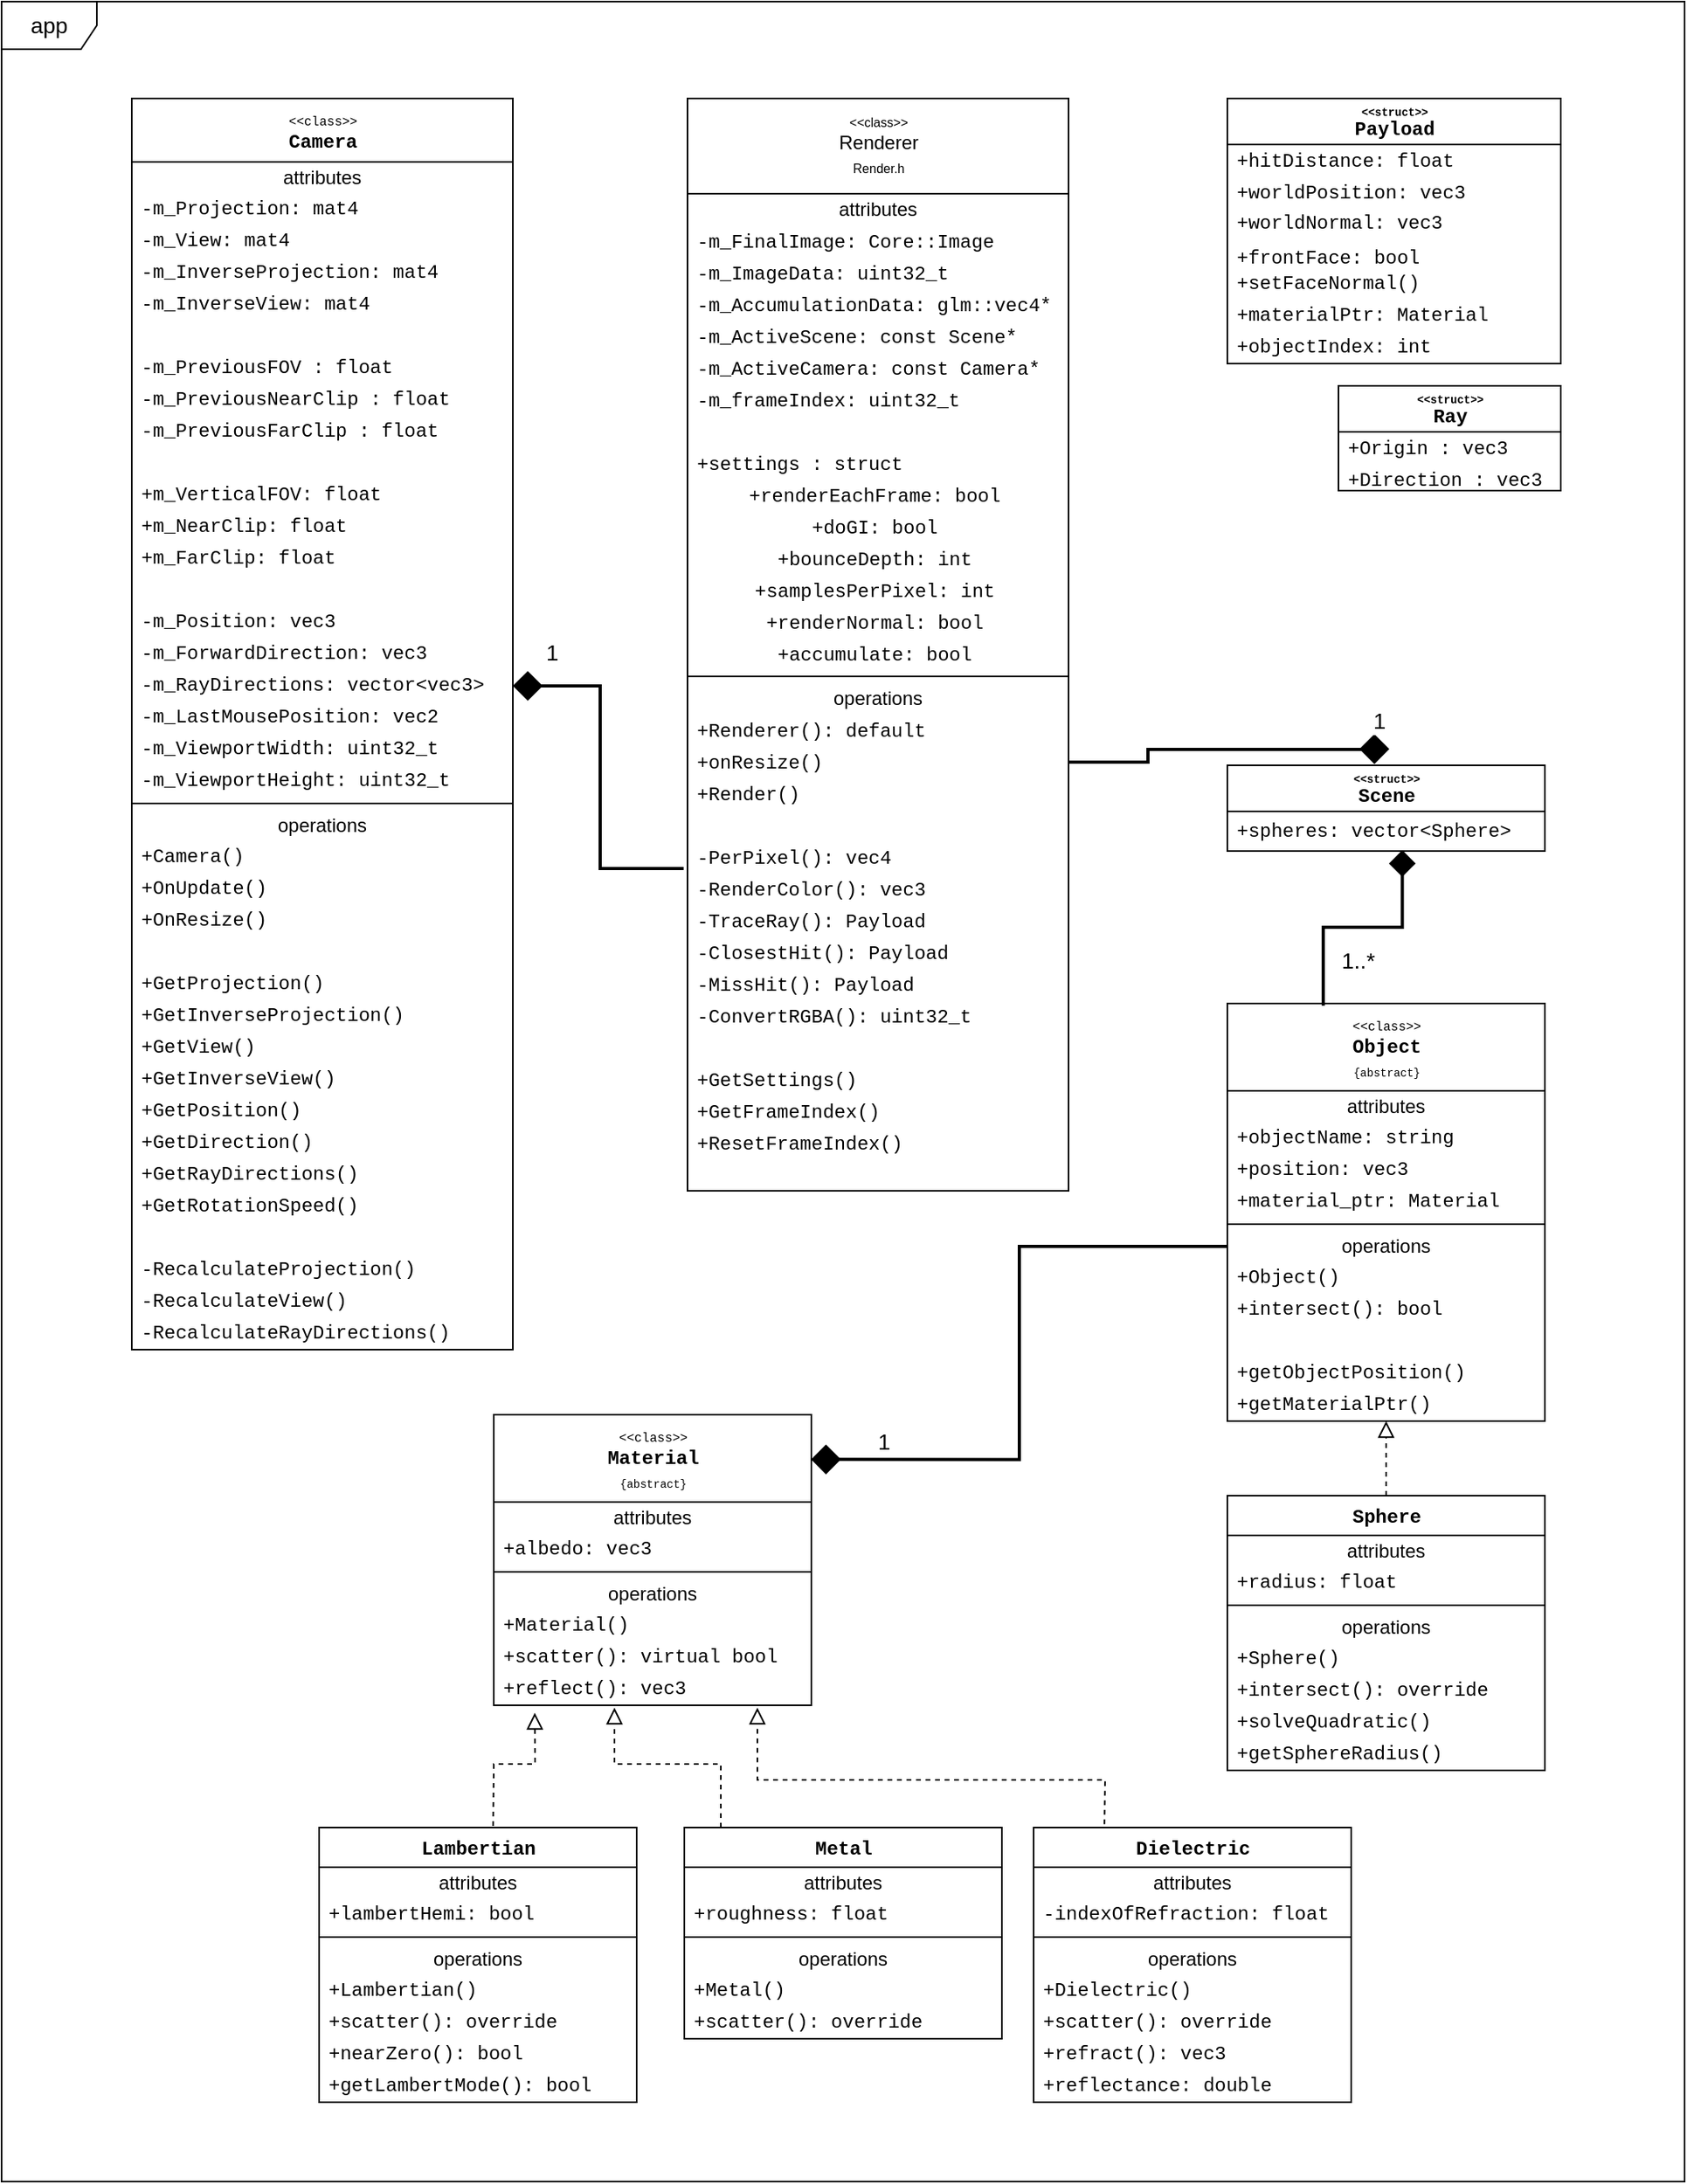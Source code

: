 <mxfile>
    <diagram id="G0eQ4EF3fdRvb--tPTVb" name="Page-1">
        <mxGraphModel dx="1370" dy="1048" grid="0" gridSize="10" guides="1" tooltips="1" connect="1" arrows="1" fold="1" page="0" pageScale="1" pageWidth="827" pageHeight="1169" background="none" math="0" shadow="0">
            <root>
                <mxCell id="0"/>
                <mxCell id="1" parent="0"/>
                <mxCell id="200" value="app" style="shape=umlFrame;whiteSpace=wrap;html=1;fontFamily=Helvetica;fontSize=14;rounded=0;fillColor=none;" parent="1" vertex="1">
                    <mxGeometry x="-392" y="-21" width="1060" height="1373" as="geometry"/>
                </mxCell>
                <mxCell id="2" value="&lt;font style=&quot;font-size: 8px ; line-height: 0.8&quot;&gt;&amp;lt;&amp;lt;class&amp;gt;&amp;gt;&lt;/font&gt;&lt;br style=&quot;font-size: 11px&quot;&gt;Renderer&lt;br style=&quot;font-size: 11px&quot;&gt;&lt;font style=&quot;font-size: 8px&quot;&gt;Render.h&lt;/font&gt;" style="swimlane;fontStyle=0;align=center;verticalAlign=top;childLayout=stackLayout;horizontal=1;startSize=60;horizontalStack=0;resizeParent=1;resizeParentMax=0;resizeLast=0;collapsible=0;marginBottom=0;html=1;rounded=0;" parent="1" vertex="1">
                    <mxGeometry x="40" y="40" width="240" height="688" as="geometry"/>
                </mxCell>
                <mxCell id="3" value="attributes" style="text;html=1;strokeColor=none;fillColor=none;align=center;verticalAlign=middle;spacingLeft=4;spacingRight=4;overflow=hidden;rotatable=0;points=[[0,0.5],[1,0.5]];portConstraint=eastwest;rounded=0;" parent="2" vertex="1">
                    <mxGeometry y="60" width="240" height="20" as="geometry"/>
                </mxCell>
                <mxCell id="4" value="&lt;font face=&quot;Courier New&quot;&gt;-m_FinalImage: Core::Image&lt;/font&gt;" style="text;html=1;strokeColor=none;fillColor=none;align=left;verticalAlign=middle;spacingLeft=4;spacingRight=4;overflow=hidden;rotatable=0;points=[[0,0.5],[1,0.5]];portConstraint=eastwest;rounded=0;" parent="2" vertex="1">
                    <mxGeometry y="80" width="240" height="20" as="geometry"/>
                </mxCell>
                <mxCell id="10" value="&lt;font face=&quot;Courier New&quot;&gt;-m_ImageData: uint32_t&lt;br&gt;&lt;/font&gt;" style="text;html=1;strokeColor=none;fillColor=none;align=left;verticalAlign=middle;spacingLeft=4;spacingRight=4;overflow=hidden;rotatable=0;points=[[0,0.5],[1,0.5]];portConstraint=eastwest;rounded=0;" parent="2" vertex="1">
                    <mxGeometry y="100" width="240" height="20" as="geometry"/>
                </mxCell>
                <mxCell id="210" value="&lt;font face=&quot;Courier New&quot;&gt;-m_AccumulationData: glm::vec4*&lt;br&gt;&lt;/font&gt;" style="text;html=1;strokeColor=none;fillColor=none;align=left;verticalAlign=middle;spacingLeft=4;spacingRight=4;overflow=hidden;rotatable=0;points=[[0,0.5],[1,0.5]];portConstraint=eastwest;rounded=0;" vertex="1" parent="2">
                    <mxGeometry y="120" width="240" height="20" as="geometry"/>
                </mxCell>
                <mxCell id="12" value="&lt;font face=&quot;Courier New&quot;&gt;-m_ActiveScene: const Scene*&lt;br&gt;&lt;/font&gt;" style="text;html=1;strokeColor=none;fillColor=none;align=left;verticalAlign=middle;spacingLeft=4;spacingRight=4;overflow=hidden;rotatable=0;points=[[0,0.5],[1,0.5]];portConstraint=eastwest;rounded=0;" parent="2" vertex="1">
                    <mxGeometry y="140" width="240" height="20" as="geometry"/>
                </mxCell>
                <mxCell id="13" value="&lt;font face=&quot;Courier New&quot;&gt;-m_ActiveCamera: const Camera*&lt;br&gt;&lt;/font&gt;" style="text;html=1;strokeColor=none;fillColor=none;align=left;verticalAlign=middle;spacingLeft=4;spacingRight=4;overflow=hidden;rotatable=0;points=[[0,0.5],[1,0.5]];portConstraint=eastwest;rounded=0;" parent="2" vertex="1">
                    <mxGeometry y="160" width="240" height="20" as="geometry"/>
                </mxCell>
                <mxCell id="209" value="&lt;font face=&quot;Courier New&quot;&gt;-m_frameIndex: uint32_t&lt;br&gt;&lt;/font&gt;" style="text;html=1;strokeColor=none;fillColor=none;align=left;verticalAlign=middle;spacingLeft=4;spacingRight=4;overflow=hidden;rotatable=0;points=[[0,0.5],[1,0.5]];portConstraint=eastwest;rounded=0;" vertex="1" parent="2">
                    <mxGeometry y="180" width="240" height="20" as="geometry"/>
                </mxCell>
                <mxCell id="206" value="&lt;font face=&quot;Courier New&quot;&gt;&lt;br&gt;&lt;br&gt;&lt;/font&gt;" style="text;html=1;strokeColor=none;fillColor=none;align=left;verticalAlign=middle;spacingLeft=4;spacingRight=4;overflow=hidden;rotatable=0;points=[[0,0.5],[1,0.5]];portConstraint=eastwest;rounded=0;" vertex="1" parent="2">
                    <mxGeometry y="200" width="240" height="20" as="geometry"/>
                </mxCell>
                <mxCell id="207" value="&lt;font face=&quot;Courier New&quot;&gt;+settings : struct&lt;br&gt;&lt;/font&gt;" style="text;html=1;strokeColor=none;fillColor=none;align=left;verticalAlign=middle;spacingLeft=4;spacingRight=4;overflow=hidden;rotatable=0;points=[[0,0.5],[1,0.5]];portConstraint=eastwest;rounded=0;" vertex="1" parent="2">
                    <mxGeometry y="220" width="240" height="20" as="geometry"/>
                </mxCell>
                <mxCell id="19" value="&lt;font face=&quot;Courier New&quot;&gt;+renderEachFrame: bool&lt;br&gt;&lt;/font&gt;" style="text;html=1;strokeColor=none;fillColor=none;align=center;verticalAlign=middle;spacingLeft=4;spacingRight=8;overflow=hidden;rotatable=0;points=[[0,0.5],[1,0.5]];portConstraint=eastwest;rounded=0;" parent="2" vertex="1">
                    <mxGeometry y="240" width="240" height="20" as="geometry"/>
                </mxCell>
                <mxCell id="18" value="&lt;font face=&quot;Courier New&quot;&gt;+doGI: bool&lt;br&gt;&lt;/font&gt;" style="text;html=1;strokeColor=none;fillColor=none;align=center;verticalAlign=middle;spacingLeft=4;spacingRight=8;overflow=hidden;rotatable=0;points=[[0,0.5],[1,0.5]];portConstraint=eastwest;rounded=0;" parent="2" vertex="1">
                    <mxGeometry y="260" width="240" height="20" as="geometry"/>
                </mxCell>
                <mxCell id="17" value="&lt;font face=&quot;Courier New&quot;&gt;+bounceDepth: int&lt;br&gt;&lt;/font&gt;" style="text;html=1;strokeColor=none;fillColor=none;align=center;verticalAlign=middle;spacingLeft=4;spacingRight=8;overflow=hidden;rotatable=0;points=[[0,0.5],[1,0.5]];portConstraint=eastwest;rounded=0;" parent="2" vertex="1">
                    <mxGeometry y="280" width="240" height="20" as="geometry"/>
                </mxCell>
                <mxCell id="16" value="&lt;font face=&quot;Courier New&quot;&gt;+samplesPerPixel: int&lt;br&gt;&lt;/font&gt;" style="text;html=1;strokeColor=none;fillColor=none;align=center;verticalAlign=middle;spacingLeft=4;spacingRight=8;overflow=hidden;rotatable=0;points=[[0,0.5],[1,0.5]];portConstraint=eastwest;rounded=0;" parent="2" vertex="1">
                    <mxGeometry y="300" width="240" height="20" as="geometry"/>
                </mxCell>
                <mxCell id="20" value="&lt;font face=&quot;Courier New&quot;&gt;+renderNormal: bool&lt;br&gt;&lt;/font&gt;" style="text;html=1;strokeColor=none;fillColor=none;align=center;verticalAlign=middle;spacingLeft=4;spacingRight=8;overflow=hidden;rotatable=0;points=[[0,0.5],[1,0.5]];portConstraint=eastwest;rounded=0;" parent="2" vertex="1">
                    <mxGeometry y="320" width="240" height="20" as="geometry"/>
                </mxCell>
                <mxCell id="208" value="&lt;font face=&quot;Courier New&quot;&gt;+accumulate: bool&lt;br&gt;&lt;/font&gt;" style="text;html=1;strokeColor=none;fillColor=none;align=center;verticalAlign=middle;spacingLeft=4;spacingRight=8;overflow=hidden;rotatable=0;points=[[0,0.5],[1,0.5]];portConstraint=eastwest;rounded=0;" vertex="1" parent="2">
                    <mxGeometry y="340" width="240" height="20" as="geometry"/>
                </mxCell>
                <mxCell id="7" value="" style="line;strokeWidth=1;fillColor=none;align=left;verticalAlign=middle;spacingTop=-1;spacingLeft=3;spacingRight=3;rotatable=0;labelPosition=right;points=[];portConstraint=eastwest;rounded=0;" parent="2" vertex="1">
                    <mxGeometry y="360" width="240" height="8" as="geometry"/>
                </mxCell>
                <mxCell id="8" value="operations" style="text;html=1;strokeColor=none;fillColor=none;align=center;verticalAlign=middle;spacingLeft=4;spacingRight=4;overflow=hidden;rotatable=0;points=[[0,0.5],[1,0.5]];portConstraint=eastwest;rounded=0;" parent="2" vertex="1">
                    <mxGeometry y="368" width="240" height="20" as="geometry"/>
                </mxCell>
                <mxCell id="22" value="&lt;font face=&quot;Courier New&quot;&gt;+Renderer(): default&lt;/font&gt;" style="text;html=1;strokeColor=none;fillColor=none;align=left;verticalAlign=middle;spacingLeft=4;spacingRight=4;overflow=hidden;rotatable=0;points=[[0,0.5],[1,0.5]];portConstraint=eastwest;rounded=0;" parent="2" vertex="1">
                    <mxGeometry y="388" width="240" height="20" as="geometry"/>
                </mxCell>
                <mxCell id="24" value="&lt;font face=&quot;Courier New&quot;&gt;+onResize()&lt;/font&gt;" style="text;html=1;strokeColor=none;fillColor=none;align=left;verticalAlign=middle;spacingLeft=4;spacingRight=4;overflow=hidden;rotatable=0;points=[[0,0.5],[1,0.5]];portConstraint=eastwest;rounded=0;" parent="2" vertex="1">
                    <mxGeometry y="408" width="240" height="20" as="geometry"/>
                </mxCell>
                <mxCell id="25" value="&lt;font face=&quot;Courier New&quot;&gt;+Render()&lt;/font&gt;" style="text;html=1;strokeColor=none;fillColor=none;align=left;verticalAlign=middle;spacingLeft=4;spacingRight=4;overflow=hidden;rotatable=0;points=[[0,0.5],[1,0.5]];portConstraint=eastwest;rounded=0;" parent="2" vertex="1">
                    <mxGeometry y="428" width="240" height="20" as="geometry"/>
                </mxCell>
                <mxCell id="35" value="&lt;font face=&quot;Courier New&quot;&gt;&lt;br&gt;&lt;/font&gt;" style="text;html=1;strokeColor=none;fillColor=none;align=left;verticalAlign=middle;spacingLeft=4;spacingRight=4;overflow=hidden;rotatable=0;points=[[0,0.5],[1,0.5]];portConstraint=eastwest;rounded=0;" parent="2" vertex="1">
                    <mxGeometry y="448" width="240" height="20" as="geometry"/>
                </mxCell>
                <mxCell id="30" value="&lt;font face=&quot;Courier New&quot;&gt;-PerPixel(): vec4&lt;/font&gt;" style="text;html=1;strokeColor=none;fillColor=none;align=left;verticalAlign=middle;spacingLeft=4;spacingRight=4;overflow=hidden;rotatable=0;points=[[0,0.5],[1,0.5]];portConstraint=eastwest;rounded=0;" parent="2" vertex="1">
                    <mxGeometry y="468" width="240" height="20" as="geometry"/>
                </mxCell>
                <mxCell id="34" value="&lt;font face=&quot;Courier New&quot;&gt;-RenderColor(): vec3&lt;/font&gt;" style="text;html=1;strokeColor=none;fillColor=none;align=left;verticalAlign=middle;spacingLeft=4;spacingRight=4;overflow=hidden;rotatable=0;points=[[0,0.5],[1,0.5]];portConstraint=eastwest;rounded=0;" parent="2" vertex="1">
                    <mxGeometry y="488" width="240" height="20" as="geometry"/>
                </mxCell>
                <mxCell id="31" value="&lt;font face=&quot;Courier New&quot;&gt;-TraceRay(): Payload&lt;/font&gt;" style="text;html=1;strokeColor=none;fillColor=none;align=left;verticalAlign=middle;spacingLeft=4;spacingRight=4;overflow=hidden;rotatable=0;points=[[0,0.5],[1,0.5]];portConstraint=eastwest;rounded=0;" parent="2" vertex="1">
                    <mxGeometry y="508" width="240" height="20" as="geometry"/>
                </mxCell>
                <mxCell id="33" value="&lt;font face=&quot;Courier New&quot;&gt;-ClosestHit(): Payload&lt;/font&gt;" style="text;html=1;strokeColor=none;fillColor=none;align=left;verticalAlign=middle;spacingLeft=4;spacingRight=4;overflow=hidden;rotatable=0;points=[[0,0.5],[1,0.5]];portConstraint=eastwest;rounded=0;" parent="2" vertex="1">
                    <mxGeometry y="528" width="240" height="20" as="geometry"/>
                </mxCell>
                <mxCell id="36" value="&lt;font face=&quot;Courier New&quot;&gt;-MissHit(): Payload&lt;/font&gt;" style="text;html=1;strokeColor=none;fillColor=none;align=left;verticalAlign=middle;spacingLeft=4;spacingRight=4;overflow=hidden;rotatable=0;points=[[0,0.5],[1,0.5]];portConstraint=eastwest;rounded=0;" parent="2" vertex="1">
                    <mxGeometry y="548" width="240" height="20" as="geometry"/>
                </mxCell>
                <mxCell id="37" value="&lt;font face=&quot;Courier New&quot;&gt;-ConvertRGBA(): uint32_t&lt;/font&gt;" style="text;html=1;strokeColor=none;fillColor=none;align=left;verticalAlign=middle;spacingLeft=4;spacingRight=4;overflow=hidden;rotatable=0;points=[[0,0.5],[1,0.5]];portConstraint=eastwest;rounded=0;" parent="2" vertex="1">
                    <mxGeometry y="568" width="240" height="20" as="geometry"/>
                </mxCell>
                <mxCell id="212" value="&lt;br&gt;&lt;font face=&quot;Courier New&quot;&gt;&lt;br&gt;&lt;/font&gt;" style="text;html=1;strokeColor=none;fillColor=none;align=left;verticalAlign=middle;spacingLeft=4;spacingRight=4;overflow=hidden;rotatable=0;points=[[0,0.5],[1,0.5]];portConstraint=eastwest;rounded=0;" vertex="1" parent="2">
                    <mxGeometry y="588" width="240" height="20" as="geometry"/>
                </mxCell>
                <mxCell id="213" value="&lt;font face=&quot;Courier New&quot;&gt;+GetSettings()&lt;br&gt;&lt;/font&gt;" style="text;html=1;strokeColor=none;fillColor=none;align=left;verticalAlign=middle;spacingLeft=4;spacingRight=4;overflow=hidden;rotatable=0;points=[[0,0.5],[1,0.5]];portConstraint=eastwest;rounded=0;" vertex="1" parent="2">
                    <mxGeometry y="608" width="240" height="20" as="geometry"/>
                </mxCell>
                <mxCell id="214" value="&lt;font face=&quot;Courier New&quot;&gt;+GetFrameIndex()&lt;br&gt;&lt;/font&gt;" style="text;html=1;strokeColor=none;fillColor=none;align=left;verticalAlign=middle;spacingLeft=4;spacingRight=4;overflow=hidden;rotatable=0;points=[[0,0.5],[1,0.5]];portConstraint=eastwest;rounded=0;" vertex="1" parent="2">
                    <mxGeometry y="628" width="240" height="20" as="geometry"/>
                </mxCell>
                <mxCell id="215" value="&lt;font face=&quot;Courier New&quot;&gt;+ResetFrameIndex()&lt;br&gt;&lt;/font&gt;" style="text;html=1;strokeColor=none;fillColor=none;align=left;verticalAlign=middle;spacingLeft=4;spacingRight=4;overflow=hidden;rotatable=0;points=[[0,0.5],[1,0.5]];portConstraint=eastwest;rounded=0;" vertex="1" parent="2">
                    <mxGeometry y="648" width="240" height="20" as="geometry"/>
                </mxCell>
                <mxCell id="38" value="&lt;br&gt;&lt;font face=&quot;Courier New&quot;&gt;&lt;br&gt;&lt;/font&gt;" style="text;html=1;strokeColor=none;fillColor=none;align=left;verticalAlign=middle;spacingLeft=4;spacingRight=4;overflow=hidden;rotatable=0;points=[[0,0.5],[1,0.5]];portConstraint=eastwest;rounded=0;" parent="2" vertex="1">
                    <mxGeometry y="668" width="240" height="20" as="geometry"/>
                </mxCell>
                <mxCell id="47" value="&lt;font style=&quot;font-size: 7px&quot;&gt;&amp;lt;&amp;lt;struct&amp;gt;&amp;gt;&lt;/font&gt;&lt;br&gt;&lt;font style=&quot;font-size: 12px&quot;&gt;Ray&lt;/font&gt;" style="swimlane;fontStyle=1;align=center;verticalAlign=middle;childLayout=stackLayout;horizontal=1;startSize=29;horizontalStack=0;resizeParent=1;resizeParentMax=0;resizeLast=0;collapsible=0;marginBottom=0;html=1;fontFamily=Courier New;fontSize=8;rounded=0;" parent="1" vertex="1">
                    <mxGeometry x="450" y="221" width="140" height="66" as="geometry"/>
                </mxCell>
                <mxCell id="49" value="&lt;font style=&quot;font-size: 12px&quot;&gt;+Origin : vec3&lt;/font&gt;" style="text;html=1;strokeColor=none;fillColor=none;align=left;verticalAlign=middle;spacingLeft=4;spacingRight=4;overflow=hidden;rotatable=0;points=[[0,0.5],[1,0.5]];portConstraint=eastwest;fontFamily=Courier New;fontSize=8;rounded=0;" parent="47" vertex="1">
                    <mxGeometry y="29" width="140" height="21" as="geometry"/>
                </mxCell>
                <mxCell id="50" value="&lt;font style=&quot;font-size: 12px&quot;&gt;+Direction : vec3&lt;/font&gt;" style="text;html=1;strokeColor=none;fillColor=none;align=left;verticalAlign=middle;spacingLeft=4;spacingRight=4;overflow=hidden;rotatable=0;points=[[0,0.5],[1,0.5]];portConstraint=eastwest;fontFamily=Courier New;fontSize=8;rounded=0;" parent="47" vertex="1">
                    <mxGeometry y="50" width="140" height="16" as="geometry"/>
                </mxCell>
                <mxCell id="52" value="&lt;font style=&quot;font-size: 7px&quot;&gt;&amp;lt;&amp;lt;struct&amp;gt;&amp;gt;&lt;/font&gt;&lt;br&gt;&lt;span style=&quot;font-size: 12px&quot;&gt;Scene&lt;/span&gt;" style="swimlane;fontStyle=1;align=center;verticalAlign=middle;childLayout=stackLayout;horizontal=1;startSize=29;horizontalStack=0;resizeParent=1;resizeParentMax=0;resizeLast=0;collapsible=0;marginBottom=0;html=1;fontFamily=Courier New;fontSize=8;rounded=0;" parent="1" vertex="1">
                    <mxGeometry x="380" y="460" width="200" height="54" as="geometry"/>
                </mxCell>
                <mxCell id="53" value="&lt;font style=&quot;font-size: 12px&quot;&gt;+spheres: vector&amp;lt;Sphere&amp;gt;&lt;/font&gt;" style="text;html=1;strokeColor=none;fillColor=none;align=left;verticalAlign=middle;spacingLeft=4;spacingRight=4;overflow=hidden;rotatable=0;points=[[0,0.5],[1,0.5]];portConstraint=eastwest;fontFamily=Courier New;fontSize=8;rounded=0;" parent="52" vertex="1">
                    <mxGeometry y="29" width="200" height="25" as="geometry"/>
                </mxCell>
                <mxCell id="55" value="&lt;font style=&quot;font-size: 7px&quot;&gt;&amp;lt;&amp;lt;struct&amp;gt;&amp;gt;&lt;/font&gt;&lt;br&gt;&lt;span style=&quot;font-size: 12px&quot;&gt;Payload&lt;/span&gt;" style="swimlane;fontStyle=1;align=center;verticalAlign=middle;childLayout=stackLayout;horizontal=1;startSize=29;horizontalStack=0;resizeParent=1;resizeParentMax=0;resizeLast=0;collapsible=0;marginBottom=0;html=1;fontFamily=Courier New;fontSize=8;rounded=0;" parent="1" vertex="1">
                    <mxGeometry x="380" y="40" width="210" height="167" as="geometry"/>
                </mxCell>
                <mxCell id="56" value="&lt;span style=&quot;font-size: 12px&quot;&gt;+hitDistance: float&lt;/span&gt;" style="text;html=1;strokeColor=none;fillColor=none;align=left;verticalAlign=middle;spacingLeft=4;spacingRight=4;overflow=hidden;rotatable=0;points=[[0,0.5],[1,0.5]];portConstraint=eastwest;fontFamily=Courier New;fontSize=8;rounded=0;" parent="55" vertex="1">
                    <mxGeometry y="29" width="210" height="21" as="geometry"/>
                </mxCell>
                <mxCell id="58" value="&lt;span style=&quot;font-size: 12px&quot;&gt;+worldPosition: vec3&lt;/span&gt;" style="text;html=1;strokeColor=none;fillColor=none;align=left;verticalAlign=middle;spacingLeft=4;spacingRight=4;overflow=hidden;rotatable=0;points=[[0,0.5],[1,0.5]];portConstraint=eastwest;fontFamily=Courier New;fontSize=8;rounded=0;" parent="55" vertex="1">
                    <mxGeometry y="50" width="210" height="16" as="geometry"/>
                </mxCell>
                <mxCell id="59" value="&lt;span style=&quot;font-size: 12px&quot;&gt;+worldNormal: vec3&lt;/span&gt;" style="text;html=1;strokeColor=none;fillColor=none;align=left;verticalAlign=middle;spacingLeft=4;spacingRight=4;overflow=hidden;rotatable=0;points=[[0,0.5],[1,0.5]];portConstraint=eastwest;fontFamily=Courier New;fontSize=8;rounded=0;" parent="55" vertex="1">
                    <mxGeometry y="66" width="210" height="25" as="geometry"/>
                </mxCell>
                <mxCell id="60" value="&lt;span style=&quot;font-size: 12px&quot;&gt;+frontFace: bool&lt;/span&gt;" style="text;html=1;strokeColor=none;fillColor=none;align=left;verticalAlign=middle;spacingLeft=4;spacingRight=4;overflow=hidden;rotatable=0;points=[[0,0.5],[1,0.5]];portConstraint=eastwest;fontFamily=Courier New;fontSize=8;rounded=0;" parent="55" vertex="1">
                    <mxGeometry y="91" width="210" height="16" as="geometry"/>
                </mxCell>
                <mxCell id="61" value="&lt;span style=&quot;font-size: 12px&quot;&gt;+setFaceNormal()&lt;/span&gt;" style="text;html=1;strokeColor=none;fillColor=none;align=left;verticalAlign=middle;spacingLeft=4;spacingRight=4;overflow=hidden;rotatable=0;points=[[0,0.5],[1,0.5]];portConstraint=eastwest;fontFamily=Courier New;fontSize=8;rounded=0;" parent="55" vertex="1">
                    <mxGeometry y="107" width="210" height="20" as="geometry"/>
                </mxCell>
                <mxCell id="63" value="&lt;span style=&quot;font-size: 12px&quot;&gt;+materialPtr: Material&lt;/span&gt;" style="text;html=1;strokeColor=none;fillColor=none;align=left;verticalAlign=middle;spacingLeft=4;spacingRight=4;overflow=hidden;rotatable=0;points=[[0,0.5],[1,0.5]];portConstraint=eastwest;fontFamily=Courier New;fontSize=8;rounded=0;" parent="55" vertex="1">
                    <mxGeometry y="127" width="210" height="20" as="geometry"/>
                </mxCell>
                <mxCell id="65" value="&lt;span style=&quot;font-size: 12px&quot;&gt;+objectIndex: int&lt;/span&gt;" style="text;html=1;strokeColor=none;fillColor=none;align=left;verticalAlign=middle;spacingLeft=4;spacingRight=4;overflow=hidden;rotatable=0;points=[[0,0.5],[1,0.5]];portConstraint=eastwest;fontFamily=Courier New;fontSize=8;rounded=0;" parent="55" vertex="1">
                    <mxGeometry y="147" width="210" height="20" as="geometry"/>
                </mxCell>
                <mxCell id="67" value="&lt;font style=&quot;font-size: 8px&quot;&gt;&amp;lt;&amp;lt;class&amp;gt;&amp;gt;&lt;/font&gt;&lt;br&gt;&lt;b&gt;Material&lt;/b&gt;&lt;br&gt;&lt;font style=&quot;font-size: 7px&quot;&gt;{abstract}&lt;/font&gt;" style="swimlane;fontStyle=0;align=center;verticalAlign=top;childLayout=stackLayout;horizontal=1;startSize=55;horizontalStack=0;resizeParent=1;resizeParentMax=0;resizeLast=0;collapsible=0;marginBottom=0;html=1;fontFamily=Courier New;fontSize=12;rounded=0;" parent="1" vertex="1">
                    <mxGeometry x="-82" y="869" width="200" height="183" as="geometry"/>
                </mxCell>
                <mxCell id="68" value="&lt;font face=&quot;Helvetica&quot;&gt;attributes&lt;/font&gt;" style="text;html=1;strokeColor=none;fillColor=none;align=center;verticalAlign=middle;spacingLeft=4;spacingRight=4;overflow=hidden;rotatable=0;points=[[0,0.5],[1,0.5]];portConstraint=eastwest;fontFamily=Courier New;fontSize=12;rounded=0;" parent="67" vertex="1">
                    <mxGeometry y="55" width="200" height="20" as="geometry"/>
                </mxCell>
                <mxCell id="69" value="+albedo: vec3" style="text;html=1;strokeColor=none;fillColor=none;align=left;verticalAlign=middle;spacingLeft=4;spacingRight=4;overflow=hidden;rotatable=0;points=[[0,0.5],[1,0.5]];portConstraint=eastwest;fontFamily=Courier New;fontSize=12;rounded=0;" parent="67" vertex="1">
                    <mxGeometry y="75" width="200" height="20" as="geometry"/>
                </mxCell>
                <mxCell id="72" value="" style="line;strokeWidth=1;fillColor=none;align=left;verticalAlign=middle;spacingTop=-1;spacingLeft=3;spacingRight=3;rotatable=0;labelPosition=right;points=[];portConstraint=eastwest;fontFamily=Courier New;fontSize=12;rounded=0;" parent="67" vertex="1">
                    <mxGeometry y="95" width="200" height="8" as="geometry"/>
                </mxCell>
                <mxCell id="73" value="&lt;font face=&quot;Helvetica&quot;&gt;operations&lt;/font&gt;" style="text;html=1;strokeColor=none;fillColor=none;align=center;verticalAlign=middle;spacingLeft=4;spacingRight=4;overflow=hidden;rotatable=0;points=[[0,0.5],[1,0.5]];portConstraint=eastwest;fontFamily=Courier New;fontSize=12;rounded=0;" parent="67" vertex="1">
                    <mxGeometry y="103" width="200" height="20" as="geometry"/>
                </mxCell>
                <mxCell id="74" value="+Material()" style="text;html=1;strokeColor=none;fillColor=none;align=left;verticalAlign=middle;spacingLeft=4;spacingRight=4;overflow=hidden;rotatable=0;points=[[0,0.5],[1,0.5]];portConstraint=eastwest;fontFamily=Courier New;fontSize=12;rounded=0;" parent="67" vertex="1">
                    <mxGeometry y="123" width="200" height="20" as="geometry"/>
                </mxCell>
                <mxCell id="75" value="+scatter(): virtual bool" style="text;html=1;strokeColor=none;fillColor=none;align=left;verticalAlign=middle;spacingLeft=4;spacingRight=4;overflow=hidden;rotatable=0;points=[[0,0.5],[1,0.5]];portConstraint=eastwest;fontFamily=Courier New;fontSize=12;rounded=0;" parent="67" vertex="1">
                    <mxGeometry y="143" width="200" height="20" as="geometry"/>
                </mxCell>
                <mxCell id="76" value="+reflect(): vec3" style="text;html=1;strokeColor=none;fillColor=none;align=left;verticalAlign=middle;spacingLeft=4;spacingRight=4;overflow=hidden;rotatable=0;points=[[0,0.5],[1,0.5]];portConstraint=eastwest;fontFamily=Courier New;fontSize=12;rounded=0;" parent="67" vertex="1">
                    <mxGeometry y="163" width="200" height="20" as="geometry"/>
                </mxCell>
                <mxCell id="77" value="&lt;b&gt;Lambertian&lt;br&gt;&lt;/b&gt;" style="swimlane;fontStyle=0;align=center;verticalAlign=top;childLayout=stackLayout;horizontal=1;startSize=25;horizontalStack=0;resizeParent=1;resizeParentMax=0;resizeLast=0;collapsible=0;marginBottom=0;html=1;fontFamily=Courier New;fontSize=12;rounded=0;" parent="1" vertex="1">
                    <mxGeometry x="-192" y="1129" width="200" height="173" as="geometry"/>
                </mxCell>
                <mxCell id="78" value="&lt;font face=&quot;Helvetica&quot;&gt;attributes&lt;/font&gt;" style="text;html=1;strokeColor=none;fillColor=none;align=center;verticalAlign=middle;spacingLeft=4;spacingRight=4;overflow=hidden;rotatable=0;points=[[0,0.5],[1,0.5]];portConstraint=eastwest;fontFamily=Courier New;fontSize=12;rounded=0;" parent="77" vertex="1">
                    <mxGeometry y="25" width="200" height="20" as="geometry"/>
                </mxCell>
                <mxCell id="79" value="+lambertHemi: bool" style="text;html=1;strokeColor=none;fillColor=none;align=left;verticalAlign=middle;spacingLeft=4;spacingRight=4;overflow=hidden;rotatable=0;points=[[0,0.5],[1,0.5]];portConstraint=eastwest;fontFamily=Courier New;fontSize=12;rounded=0;" parent="77" vertex="1">
                    <mxGeometry y="45" width="200" height="20" as="geometry"/>
                </mxCell>
                <mxCell id="80" value="" style="line;strokeWidth=1;fillColor=none;align=left;verticalAlign=middle;spacingTop=-1;spacingLeft=3;spacingRight=3;rotatable=0;labelPosition=right;points=[];portConstraint=eastwest;fontFamily=Courier New;fontSize=12;rounded=0;" parent="77" vertex="1">
                    <mxGeometry y="65" width="200" height="8" as="geometry"/>
                </mxCell>
                <mxCell id="81" value="&lt;font face=&quot;Helvetica&quot;&gt;operations&lt;/font&gt;" style="text;html=1;strokeColor=none;fillColor=none;align=center;verticalAlign=middle;spacingLeft=4;spacingRight=4;overflow=hidden;rotatable=0;points=[[0,0.5],[1,0.5]];portConstraint=eastwest;fontFamily=Courier New;fontSize=12;rounded=0;" parent="77" vertex="1">
                    <mxGeometry y="73" width="200" height="20" as="geometry"/>
                </mxCell>
                <mxCell id="82" value="+Lambertian()" style="text;html=1;strokeColor=none;fillColor=none;align=left;verticalAlign=middle;spacingLeft=4;spacingRight=4;overflow=hidden;rotatable=0;points=[[0,0.5],[1,0.5]];portConstraint=eastwest;fontFamily=Courier New;fontSize=12;rounded=0;" parent="77" vertex="1">
                    <mxGeometry y="93" width="200" height="20" as="geometry"/>
                </mxCell>
                <mxCell id="86" value="+scatter(): override" style="text;html=1;strokeColor=none;fillColor=none;align=left;verticalAlign=middle;spacingLeft=4;spacingRight=4;overflow=hidden;rotatable=0;points=[[0,0.5],[1,0.5]];portConstraint=eastwest;fontFamily=Courier New;fontSize=12;rounded=0;" parent="77" vertex="1">
                    <mxGeometry y="113" width="200" height="20" as="geometry"/>
                </mxCell>
                <mxCell id="87" value="+nearZero(): bool" style="text;html=1;strokeColor=none;fillColor=none;align=left;verticalAlign=middle;spacingLeft=4;spacingRight=4;overflow=hidden;rotatable=0;points=[[0,0.5],[1,0.5]];portConstraint=eastwest;fontFamily=Courier New;fontSize=12;rounded=0;" parent="77" vertex="1">
                    <mxGeometry y="133" width="200" height="20" as="geometry"/>
                </mxCell>
                <mxCell id="88" value="+getLambertMode(): bool" style="text;html=1;strokeColor=none;fillColor=none;align=left;verticalAlign=middle;spacingLeft=4;spacingRight=4;overflow=hidden;rotatable=0;points=[[0,0.5],[1,0.5]];portConstraint=eastwest;fontFamily=Courier New;fontSize=12;rounded=0;" parent="77" vertex="1">
                    <mxGeometry y="153" width="200" height="20" as="geometry"/>
                </mxCell>
                <mxCell id="89" value="&lt;b&gt;Metal&lt;br&gt;&lt;/b&gt;" style="swimlane;fontStyle=0;align=center;verticalAlign=top;childLayout=stackLayout;horizontal=1;startSize=25;horizontalStack=0;resizeParent=1;resizeParentMax=0;resizeLast=0;collapsible=0;marginBottom=0;html=1;fontFamily=Courier New;fontSize=12;rounded=0;" parent="1" vertex="1">
                    <mxGeometry x="38" y="1129" width="200" height="133" as="geometry"/>
                </mxCell>
                <mxCell id="90" value="&lt;font face=&quot;Helvetica&quot;&gt;attributes&lt;/font&gt;" style="text;html=1;strokeColor=none;fillColor=none;align=center;verticalAlign=middle;spacingLeft=4;spacingRight=4;overflow=hidden;rotatable=0;points=[[0,0.5],[1,0.5]];portConstraint=eastwest;fontFamily=Courier New;fontSize=12;rounded=0;" parent="89" vertex="1">
                    <mxGeometry y="25" width="200" height="20" as="geometry"/>
                </mxCell>
                <mxCell id="91" value="+roughness: float" style="text;html=1;strokeColor=none;fillColor=none;align=left;verticalAlign=middle;spacingLeft=4;spacingRight=4;overflow=hidden;rotatable=0;points=[[0,0.5],[1,0.5]];portConstraint=eastwest;fontFamily=Courier New;fontSize=12;rounded=0;" parent="89" vertex="1">
                    <mxGeometry y="45" width="200" height="20" as="geometry"/>
                </mxCell>
                <mxCell id="92" value="" style="line;strokeWidth=1;fillColor=none;align=left;verticalAlign=middle;spacingTop=-1;spacingLeft=3;spacingRight=3;rotatable=0;labelPosition=right;points=[];portConstraint=eastwest;fontFamily=Courier New;fontSize=12;rounded=0;" parent="89" vertex="1">
                    <mxGeometry y="65" width="200" height="8" as="geometry"/>
                </mxCell>
                <mxCell id="93" value="&lt;font face=&quot;Helvetica&quot;&gt;operations&lt;/font&gt;" style="text;html=1;strokeColor=none;fillColor=none;align=center;verticalAlign=middle;spacingLeft=4;spacingRight=4;overflow=hidden;rotatable=0;points=[[0,0.5],[1,0.5]];portConstraint=eastwest;fontFamily=Courier New;fontSize=12;rounded=0;" parent="89" vertex="1">
                    <mxGeometry y="73" width="200" height="20" as="geometry"/>
                </mxCell>
                <mxCell id="94" value="+Metal()" style="text;html=1;strokeColor=none;fillColor=none;align=left;verticalAlign=middle;spacingLeft=4;spacingRight=4;overflow=hidden;rotatable=0;points=[[0,0.5],[1,0.5]];portConstraint=eastwest;fontFamily=Courier New;fontSize=12;rounded=0;" parent="89" vertex="1">
                    <mxGeometry y="93" width="200" height="20" as="geometry"/>
                </mxCell>
                <mxCell id="95" value="+scatter(): override" style="text;html=1;strokeColor=none;fillColor=none;align=left;verticalAlign=middle;spacingLeft=4;spacingRight=4;overflow=hidden;rotatable=0;points=[[0,0.5],[1,0.5]];portConstraint=eastwest;fontFamily=Courier New;fontSize=12;rounded=0;" parent="89" vertex="1">
                    <mxGeometry y="113" width="200" height="20" as="geometry"/>
                </mxCell>
                <mxCell id="98" value="&lt;b&gt;Dielectric&lt;br&gt;&lt;/b&gt;" style="swimlane;fontStyle=0;align=center;verticalAlign=top;childLayout=stackLayout;horizontal=1;startSize=25;horizontalStack=0;resizeParent=1;resizeParentMax=0;resizeLast=0;collapsible=0;marginBottom=0;html=1;fontFamily=Courier New;fontSize=12;rounded=0;" parent="1" vertex="1">
                    <mxGeometry x="258" y="1129" width="200" height="173" as="geometry"/>
                </mxCell>
                <mxCell id="99" value="&lt;font face=&quot;Helvetica&quot;&gt;attributes&lt;/font&gt;" style="text;html=1;strokeColor=none;fillColor=none;align=center;verticalAlign=middle;spacingLeft=4;spacingRight=4;overflow=hidden;rotatable=0;points=[[0,0.5],[1,0.5]];portConstraint=eastwest;fontFamily=Courier New;fontSize=12;rounded=0;" parent="98" vertex="1">
                    <mxGeometry y="25" width="200" height="20" as="geometry"/>
                </mxCell>
                <mxCell id="100" value="-indexOfRefraction: float" style="text;html=1;strokeColor=none;fillColor=none;align=left;verticalAlign=middle;spacingLeft=4;spacingRight=4;overflow=hidden;rotatable=0;points=[[0,0.5],[1,0.5]];portConstraint=eastwest;fontFamily=Courier New;fontSize=12;rounded=0;" parent="98" vertex="1">
                    <mxGeometry y="45" width="200" height="20" as="geometry"/>
                </mxCell>
                <mxCell id="101" value="" style="line;strokeWidth=1;fillColor=none;align=left;verticalAlign=middle;spacingTop=-1;spacingLeft=3;spacingRight=3;rotatable=0;labelPosition=right;points=[];portConstraint=eastwest;fontFamily=Courier New;fontSize=12;rounded=0;" parent="98" vertex="1">
                    <mxGeometry y="65" width="200" height="8" as="geometry"/>
                </mxCell>
                <mxCell id="102" value="&lt;font face=&quot;Helvetica&quot;&gt;operations&lt;/font&gt;" style="text;html=1;strokeColor=none;fillColor=none;align=center;verticalAlign=middle;spacingLeft=4;spacingRight=4;overflow=hidden;rotatable=0;points=[[0,0.5],[1,0.5]];portConstraint=eastwest;fontFamily=Courier New;fontSize=12;rounded=0;" parent="98" vertex="1">
                    <mxGeometry y="73" width="200" height="20" as="geometry"/>
                </mxCell>
                <mxCell id="103" value="+Dielectric()" style="text;html=1;strokeColor=none;fillColor=none;align=left;verticalAlign=middle;spacingLeft=4;spacingRight=4;overflow=hidden;rotatable=0;points=[[0,0.5],[1,0.5]];portConstraint=eastwest;fontFamily=Courier New;fontSize=12;rounded=0;" parent="98" vertex="1">
                    <mxGeometry y="93" width="200" height="20" as="geometry"/>
                </mxCell>
                <mxCell id="104" value="+scatter(): override" style="text;html=1;strokeColor=none;fillColor=none;align=left;verticalAlign=middle;spacingLeft=4;spacingRight=4;overflow=hidden;rotatable=0;points=[[0,0.5],[1,0.5]];portConstraint=eastwest;fontFamily=Courier New;fontSize=12;rounded=0;" parent="98" vertex="1">
                    <mxGeometry y="113" width="200" height="20" as="geometry"/>
                </mxCell>
                <mxCell id="105" value="+refract(): vec3" style="text;html=1;strokeColor=none;fillColor=none;align=left;verticalAlign=middle;spacingLeft=4;spacingRight=4;overflow=hidden;rotatable=0;points=[[0,0.5],[1,0.5]];portConstraint=eastwest;fontFamily=Courier New;fontSize=12;rounded=0;" parent="98" vertex="1">
                    <mxGeometry y="133" width="200" height="20" as="geometry"/>
                </mxCell>
                <mxCell id="106" value="+reflectance: double" style="text;html=1;strokeColor=none;fillColor=none;align=left;verticalAlign=middle;spacingLeft=4;spacingRight=4;overflow=hidden;rotatable=0;points=[[0,0.5],[1,0.5]];portConstraint=eastwest;fontFamily=Courier New;fontSize=12;rounded=0;" parent="98" vertex="1">
                    <mxGeometry y="153" width="200" height="20" as="geometry"/>
                </mxCell>
                <mxCell id="107" value="" style="endArrow=block;startArrow=none;endFill=0;startFill=0;endSize=8;html=1;verticalAlign=bottom;dashed=1;labelBackgroundColor=none;fontFamily=Helvetica;fontSize=7;entryX=0.129;entryY=1.237;entryDx=0;entryDy=0;entryPerimeter=0;exitX=0.548;exitY=-0.006;exitDx=0;exitDy=0;exitPerimeter=0;rounded=0;" parent="1" source="77" target="76" edge="1">
                    <mxGeometry width="160" relative="1" as="geometry">
                        <mxPoint x="-232" y="1089" as="sourcePoint"/>
                        <mxPoint x="-232" y="1009" as="targetPoint"/>
                        <Array as="points">
                            <mxPoint x="-82" y="1089"/>
                            <mxPoint x="-56" y="1089"/>
                        </Array>
                    </mxGeometry>
                </mxCell>
                <mxCell id="108" value="" style="endArrow=block;startArrow=none;endFill=0;startFill=0;endSize=8;html=1;verticalAlign=bottom;dashed=1;labelBackgroundColor=none;fontFamily=Helvetica;fontSize=7;entryX=0.38;entryY=1.075;entryDx=0;entryDy=0;entryPerimeter=0;exitX=0.115;exitY=0;exitDx=0;exitDy=0;exitPerimeter=0;rounded=0;" parent="1" source="89" target="76" edge="1">
                    <mxGeometry width="160" relative="1" as="geometry">
                        <mxPoint x="-6" y="1119" as="sourcePoint"/>
                        <mxPoint x="-46.2" y="1066.74" as="targetPoint"/>
                        <Array as="points">
                            <mxPoint x="61" y="1089"/>
                            <mxPoint x="-6" y="1089"/>
                        </Array>
                    </mxGeometry>
                </mxCell>
                <mxCell id="109" value="" style="endArrow=block;startArrow=none;endFill=0;startFill=0;endSize=8;html=1;verticalAlign=bottom;dashed=1;labelBackgroundColor=none;fontFamily=Helvetica;fontSize=7;entryX=0.83;entryY=1.075;entryDx=0;entryDy=0;entryPerimeter=0;exitX=0.223;exitY=-0.012;exitDx=0;exitDy=0;exitPerimeter=0;rounded=0;" parent="1" source="98" target="76" edge="1">
                    <mxGeometry width="160" relative="1" as="geometry">
                        <mxPoint x="168" y="1109" as="sourcePoint"/>
                        <mxPoint x="-36.2" y="1076.74" as="targetPoint"/>
                        <Array as="points">
                            <mxPoint x="303" y="1099"/>
                            <mxPoint x="84" y="1099"/>
                        </Array>
                    </mxGeometry>
                </mxCell>
                <mxCell id="110" value="&lt;font style=&quot;font-size: 8px&quot;&gt;&amp;lt;&amp;lt;class&amp;gt;&amp;gt;&lt;/font&gt;&lt;br&gt;&lt;b&gt;Camera&lt;/b&gt;" style="swimlane;fontStyle=0;align=center;verticalAlign=top;childLayout=stackLayout;horizontal=1;startSize=40;horizontalStack=0;resizeParent=1;resizeParentMax=0;resizeLast=0;collapsible=0;marginBottom=0;html=1;fontFamily=Courier New;fontSize=12;rounded=0;" parent="1" vertex="1">
                    <mxGeometry x="-310" y="40" width="240" height="788" as="geometry"/>
                </mxCell>
                <mxCell id="111" value="&lt;font face=&quot;Helvetica&quot;&gt;attributes&lt;/font&gt;" style="text;html=1;strokeColor=none;fillColor=none;align=center;verticalAlign=middle;spacingLeft=4;spacingRight=4;overflow=hidden;rotatable=0;points=[[0,0.5],[1,0.5]];portConstraint=eastwest;fontFamily=Courier New;fontSize=12;rounded=0;" parent="110" vertex="1">
                    <mxGeometry y="40" width="240" height="20" as="geometry"/>
                </mxCell>
                <mxCell id="112" value="-m_Projection: mat4" style="text;html=1;strokeColor=none;fillColor=none;align=left;verticalAlign=middle;spacingLeft=4;spacingRight=4;overflow=hidden;rotatable=0;points=[[0,0.5],[1,0.5]];portConstraint=eastwest;fontFamily=Courier New;fontSize=12;rounded=0;" parent="110" vertex="1">
                    <mxGeometry y="60" width="240" height="20" as="geometry"/>
                </mxCell>
                <mxCell id="118" value="-m_View: mat4" style="text;html=1;strokeColor=none;fillColor=none;align=left;verticalAlign=middle;spacingLeft=4;spacingRight=4;overflow=hidden;rotatable=0;points=[[0,0.5],[1,0.5]];portConstraint=eastwest;fontFamily=Courier New;fontSize=12;rounded=0;" parent="110" vertex="1">
                    <mxGeometry y="80" width="240" height="20" as="geometry"/>
                </mxCell>
                <mxCell id="120" value="-m_InverseProjection: mat4" style="text;html=1;strokeColor=none;fillColor=none;align=left;verticalAlign=middle;spacingLeft=4;spacingRight=4;overflow=hidden;rotatable=0;points=[[0,0.5],[1,0.5]];portConstraint=eastwest;fontFamily=Courier New;fontSize=12;rounded=0;" parent="110" vertex="1">
                    <mxGeometry y="100" width="240" height="20" as="geometry"/>
                </mxCell>
                <mxCell id="121" value="-m_InverseView: mat4" style="text;html=1;strokeColor=none;fillColor=none;align=left;verticalAlign=middle;spacingLeft=4;spacingRight=4;overflow=hidden;rotatable=0;points=[[0,0.5],[1,0.5]];portConstraint=eastwest;fontFamily=Courier New;fontSize=12;rounded=0;" parent="110" vertex="1">
                    <mxGeometry y="120" width="240" height="20" as="geometry"/>
                </mxCell>
                <mxCell id="202" value="&lt;br&gt;" style="text;html=1;strokeColor=none;fillColor=none;align=left;verticalAlign=middle;spacingLeft=4;spacingRight=4;overflow=hidden;rotatable=0;points=[[0,0.5],[1,0.5]];portConstraint=eastwest;fontFamily=Courier New;fontSize=12;rounded=0;" parent="110" vertex="1">
                    <mxGeometry y="140" width="240" height="20" as="geometry"/>
                </mxCell>
                <mxCell id="203" value="-m_PreviousFOV : float" style="text;html=1;strokeColor=none;fillColor=none;align=left;verticalAlign=middle;spacingLeft=4;spacingRight=4;overflow=hidden;rotatable=0;points=[[0,0.5],[1,0.5]];portConstraint=eastwest;fontFamily=Courier New;fontSize=12;rounded=0;" parent="110" vertex="1">
                    <mxGeometry y="160" width="240" height="20" as="geometry"/>
                </mxCell>
                <mxCell id="204" value="-m_PreviousNearClip : float" style="text;html=1;strokeColor=none;fillColor=none;align=left;verticalAlign=middle;spacingLeft=4;spacingRight=4;overflow=hidden;rotatable=0;points=[[0,0.5],[1,0.5]];portConstraint=eastwest;fontFamily=Courier New;fontSize=12;rounded=0;" parent="110" vertex="1">
                    <mxGeometry y="180" width="240" height="20" as="geometry"/>
                </mxCell>
                <mxCell id="205" value="-m_PreviousFarClip : float" style="text;html=1;strokeColor=none;fillColor=none;align=left;verticalAlign=middle;spacingLeft=4;spacingRight=4;overflow=hidden;rotatable=0;points=[[0,0.5],[1,0.5]];portConstraint=eastwest;fontFamily=Courier New;fontSize=12;rounded=0;" parent="110" vertex="1">
                    <mxGeometry y="200" width="240" height="20" as="geometry"/>
                </mxCell>
                <mxCell id="122" value="&lt;br&gt;" style="text;html=1;strokeColor=none;fillColor=none;align=left;verticalAlign=middle;spacingLeft=4;spacingRight=4;overflow=hidden;rotatable=0;points=[[0,0.5],[1,0.5]];portConstraint=eastwest;fontFamily=Courier New;fontSize=12;rounded=0;" parent="110" vertex="1">
                    <mxGeometry y="220" width="240" height="20" as="geometry"/>
                </mxCell>
                <mxCell id="123" value="+m_VerticalFOV: float" style="text;html=1;strokeColor=none;fillColor=none;align=left;verticalAlign=middle;spacingLeft=4;spacingRight=4;overflow=hidden;rotatable=0;points=[[0,0.5],[1,0.5]];portConstraint=eastwest;fontFamily=Courier New;fontSize=12;rounded=0;" parent="110" vertex="1">
                    <mxGeometry y="240" width="240" height="20" as="geometry"/>
                </mxCell>
                <mxCell id="124" value="+m_NearClip: float" style="text;html=1;strokeColor=none;fillColor=none;align=left;verticalAlign=middle;spacingLeft=4;spacingRight=4;overflow=hidden;rotatable=0;points=[[0,0.5],[1,0.5]];portConstraint=eastwest;fontFamily=Courier New;fontSize=12;rounded=0;" parent="110" vertex="1">
                    <mxGeometry y="260" width="240" height="20" as="geometry"/>
                </mxCell>
                <mxCell id="125" value="+m_FarClip: float" style="text;html=1;strokeColor=none;fillColor=none;align=left;verticalAlign=middle;spacingLeft=4;spacingRight=4;overflow=hidden;rotatable=0;points=[[0,0.5],[1,0.5]];portConstraint=eastwest;fontFamily=Courier New;fontSize=12;rounded=0;" parent="110" vertex="1">
                    <mxGeometry y="280" width="240" height="20" as="geometry"/>
                </mxCell>
                <mxCell id="126" value="&lt;br&gt;" style="text;html=1;strokeColor=none;fillColor=none;align=left;verticalAlign=middle;spacingLeft=4;spacingRight=4;overflow=hidden;rotatable=0;points=[[0,0.5],[1,0.5]];portConstraint=eastwest;fontFamily=Courier New;fontSize=12;rounded=0;" parent="110" vertex="1">
                    <mxGeometry y="300" width="240" height="20" as="geometry"/>
                </mxCell>
                <mxCell id="127" value="-m_Position: vec3" style="text;html=1;strokeColor=none;fillColor=none;align=left;verticalAlign=middle;spacingLeft=4;spacingRight=4;overflow=hidden;rotatable=0;points=[[0,0.5],[1,0.5]];portConstraint=eastwest;fontFamily=Courier New;fontSize=12;rounded=0;" parent="110" vertex="1">
                    <mxGeometry y="320" width="240" height="20" as="geometry"/>
                </mxCell>
                <mxCell id="128" value="-m_ForwardDirection: vec3" style="text;html=1;strokeColor=none;fillColor=none;align=left;verticalAlign=middle;spacingLeft=4;spacingRight=4;overflow=hidden;rotatable=0;points=[[0,0.5],[1,0.5]];portConstraint=eastwest;fontFamily=Courier New;fontSize=12;rounded=0;" parent="110" vertex="1">
                    <mxGeometry y="340" width="240" height="20" as="geometry"/>
                </mxCell>
                <mxCell id="129" value="-m_RayDirections: vector&amp;lt;vec3&amp;gt;" style="text;html=1;strokeColor=none;fillColor=none;align=left;verticalAlign=middle;spacingLeft=4;spacingRight=4;overflow=hidden;rotatable=0;points=[[0,0.5],[1,0.5]];portConstraint=eastwest;fontFamily=Courier New;fontSize=12;rounded=0;" parent="110" vertex="1">
                    <mxGeometry y="360" width="240" height="20" as="geometry"/>
                </mxCell>
                <mxCell id="130" value="-m_LastMousePosition: vec2" style="text;html=1;strokeColor=none;fillColor=none;align=left;verticalAlign=middle;spacingLeft=4;spacingRight=4;overflow=hidden;rotatable=0;points=[[0,0.5],[1,0.5]];portConstraint=eastwest;fontFamily=Courier New;fontSize=12;rounded=0;" parent="110" vertex="1">
                    <mxGeometry y="380" width="240" height="20" as="geometry"/>
                </mxCell>
                <mxCell id="131" value="-m_ViewportWidth: uint32_t" style="text;html=1;strokeColor=none;fillColor=none;align=left;verticalAlign=middle;spacingLeft=4;spacingRight=4;overflow=hidden;rotatable=0;points=[[0,0.5],[1,0.5]];portConstraint=eastwest;fontFamily=Courier New;fontSize=12;rounded=0;" parent="110" vertex="1">
                    <mxGeometry y="400" width="240" height="20" as="geometry"/>
                </mxCell>
                <mxCell id="132" value="-m_ViewportHeight: uint32_t" style="text;html=1;strokeColor=none;fillColor=none;align=left;verticalAlign=middle;spacingLeft=4;spacingRight=4;overflow=hidden;rotatable=0;points=[[0,0.5],[1,0.5]];portConstraint=eastwest;fontFamily=Courier New;fontSize=12;rounded=0;" parent="110" vertex="1">
                    <mxGeometry y="420" width="240" height="20" as="geometry"/>
                </mxCell>
                <mxCell id="113" value="" style="line;strokeWidth=1;fillColor=none;align=left;verticalAlign=middle;spacingTop=-1;spacingLeft=3;spacingRight=3;rotatable=0;labelPosition=right;points=[];portConstraint=eastwest;fontFamily=Courier New;fontSize=12;rounded=0;" parent="110" vertex="1">
                    <mxGeometry y="440" width="240" height="8" as="geometry"/>
                </mxCell>
                <mxCell id="114" value="&lt;font face=&quot;Helvetica&quot;&gt;operations&lt;/font&gt;" style="text;html=1;strokeColor=none;fillColor=none;align=center;verticalAlign=middle;spacingLeft=4;spacingRight=4;overflow=hidden;rotatable=0;points=[[0,0.5],[1,0.5]];portConstraint=eastwest;fontFamily=Courier New;fontSize=12;rounded=0;" parent="110" vertex="1">
                    <mxGeometry y="448" width="240" height="20" as="geometry"/>
                </mxCell>
                <mxCell id="115" value="+Camera()" style="text;html=1;strokeColor=none;fillColor=none;align=left;verticalAlign=middle;spacingLeft=4;spacingRight=4;overflow=hidden;rotatable=0;points=[[0,0.5],[1,0.5]];portConstraint=eastwest;fontFamily=Courier New;fontSize=12;rounded=0;" parent="110" vertex="1">
                    <mxGeometry y="468" width="240" height="20" as="geometry"/>
                </mxCell>
                <mxCell id="133" value="+OnUpdate()" style="text;html=1;strokeColor=none;fillColor=none;align=left;verticalAlign=middle;spacingLeft=4;spacingRight=4;overflow=hidden;rotatable=0;points=[[0,0.5],[1,0.5]];portConstraint=eastwest;fontFamily=Courier New;fontSize=12;rounded=0;" parent="110" vertex="1">
                    <mxGeometry y="488" width="240" height="20" as="geometry"/>
                </mxCell>
                <mxCell id="134" value="+OnResize()" style="text;html=1;strokeColor=none;fillColor=none;align=left;verticalAlign=middle;spacingLeft=4;spacingRight=4;overflow=hidden;rotatable=0;points=[[0,0.5],[1,0.5]];portConstraint=eastwest;fontFamily=Courier New;fontSize=12;rounded=0;" parent="110" vertex="1">
                    <mxGeometry y="508" width="240" height="20" as="geometry"/>
                </mxCell>
                <mxCell id="136" value="&lt;br&gt;" style="text;html=1;strokeColor=none;fillColor=none;align=left;verticalAlign=middle;spacingLeft=4;spacingRight=4;overflow=hidden;rotatable=0;points=[[0,0.5],[1,0.5]];portConstraint=eastwest;fontFamily=Courier New;fontSize=12;rounded=0;" parent="110" vertex="1">
                    <mxGeometry y="528" width="240" height="20" as="geometry"/>
                </mxCell>
                <mxCell id="135" value="+GetProjection()" style="text;html=1;strokeColor=none;fillColor=none;align=left;verticalAlign=middle;spacingLeft=4;spacingRight=4;overflow=hidden;rotatable=0;points=[[0,0.5],[1,0.5]];portConstraint=eastwest;fontFamily=Courier New;fontSize=12;rounded=0;" parent="110" vertex="1">
                    <mxGeometry y="548" width="240" height="20" as="geometry"/>
                </mxCell>
                <mxCell id="137" value="+GetInverseProjection()" style="text;html=1;strokeColor=none;fillColor=none;align=left;verticalAlign=middle;spacingLeft=4;spacingRight=4;overflow=hidden;rotatable=0;points=[[0,0.5],[1,0.5]];portConstraint=eastwest;fontFamily=Courier New;fontSize=12;rounded=0;" parent="110" vertex="1">
                    <mxGeometry y="568" width="240" height="20" as="geometry"/>
                </mxCell>
                <mxCell id="138" value="+GetView()" style="text;html=1;strokeColor=none;fillColor=none;align=left;verticalAlign=middle;spacingLeft=4;spacingRight=4;overflow=hidden;rotatable=0;points=[[0,0.5],[1,0.5]];portConstraint=eastwest;fontFamily=Courier New;fontSize=12;rounded=0;" parent="110" vertex="1">
                    <mxGeometry y="588" width="240" height="20" as="geometry"/>
                </mxCell>
                <mxCell id="139" value="+GetInverseView()" style="text;html=1;strokeColor=none;fillColor=none;align=left;verticalAlign=middle;spacingLeft=4;spacingRight=4;overflow=hidden;rotatable=0;points=[[0,0.5],[1,0.5]];portConstraint=eastwest;fontFamily=Courier New;fontSize=12;rounded=0;" parent="110" vertex="1">
                    <mxGeometry y="608" width="240" height="20" as="geometry"/>
                </mxCell>
                <mxCell id="140" value="+GetPosition()" style="text;html=1;strokeColor=none;fillColor=none;align=left;verticalAlign=middle;spacingLeft=4;spacingRight=4;overflow=hidden;rotatable=0;points=[[0,0.5],[1,0.5]];portConstraint=eastwest;fontFamily=Courier New;fontSize=12;rounded=0;" parent="110" vertex="1">
                    <mxGeometry y="628" width="240" height="20" as="geometry"/>
                </mxCell>
                <mxCell id="142" value="+GetDirection()" style="text;html=1;strokeColor=none;fillColor=none;align=left;verticalAlign=middle;spacingLeft=4;spacingRight=4;overflow=hidden;rotatable=0;points=[[0,0.5],[1,0.5]];portConstraint=eastwest;fontFamily=Courier New;fontSize=12;rounded=0;" parent="110" vertex="1">
                    <mxGeometry y="648" width="240" height="20" as="geometry"/>
                </mxCell>
                <mxCell id="143" value="+GetRayDirections()" style="text;html=1;strokeColor=none;fillColor=none;align=left;verticalAlign=middle;spacingLeft=4;spacingRight=4;overflow=hidden;rotatable=0;points=[[0,0.5],[1,0.5]];portConstraint=eastwest;fontFamily=Courier New;fontSize=12;rounded=0;" parent="110" vertex="1">
                    <mxGeometry y="668" width="240" height="20" as="geometry"/>
                </mxCell>
                <mxCell id="144" value="+GetRotationSpeed()" style="text;html=1;strokeColor=none;fillColor=none;align=left;verticalAlign=middle;spacingLeft=4;spacingRight=4;overflow=hidden;rotatable=0;points=[[0,0.5],[1,0.5]];portConstraint=eastwest;fontFamily=Courier New;fontSize=12;rounded=0;" parent="110" vertex="1">
                    <mxGeometry y="688" width="240" height="20" as="geometry"/>
                </mxCell>
                <mxCell id="145" value="&lt;br&gt;" style="text;html=1;strokeColor=none;fillColor=none;align=left;verticalAlign=middle;spacingLeft=4;spacingRight=4;overflow=hidden;rotatable=0;points=[[0,0.5],[1,0.5]];portConstraint=eastwest;fontFamily=Courier New;fontSize=12;rounded=0;" parent="110" vertex="1">
                    <mxGeometry y="708" width="240" height="20" as="geometry"/>
                </mxCell>
                <mxCell id="146" value="-RecalculateProjection()" style="text;html=1;strokeColor=none;fillColor=none;align=left;verticalAlign=middle;spacingLeft=4;spacingRight=4;overflow=hidden;rotatable=0;points=[[0,0.5],[1,0.5]];portConstraint=eastwest;fontFamily=Courier New;fontSize=12;rounded=0;" parent="110" vertex="1">
                    <mxGeometry y="728" width="240" height="20" as="geometry"/>
                </mxCell>
                <mxCell id="147" value="-RecalculateView()" style="text;html=1;strokeColor=none;fillColor=none;align=left;verticalAlign=middle;spacingLeft=4;spacingRight=4;overflow=hidden;rotatable=0;points=[[0,0.5],[1,0.5]];portConstraint=eastwest;fontFamily=Courier New;fontSize=12;rounded=0;" parent="110" vertex="1">
                    <mxGeometry y="748" width="240" height="20" as="geometry"/>
                </mxCell>
                <mxCell id="148" value="-RecalculateRayDirections()" style="text;html=1;strokeColor=none;fillColor=none;align=left;verticalAlign=middle;spacingLeft=4;spacingRight=4;overflow=hidden;rotatable=0;points=[[0,0.5],[1,0.5]];portConstraint=eastwest;fontFamily=Courier New;fontSize=12;rounded=0;" parent="110" vertex="1">
                    <mxGeometry y="768" width="240" height="20" as="geometry"/>
                </mxCell>
                <mxCell id="149" value="&lt;font style=&quot;font-size: 8px&quot;&gt;&amp;lt;&amp;lt;class&amp;gt;&amp;gt;&lt;/font&gt;&lt;br&gt;&lt;b&gt;Object&lt;/b&gt;&lt;br&gt;&lt;font style=&quot;font-size: 7px&quot;&gt;{abstract}&lt;/font&gt;" style="swimlane;fontStyle=0;align=center;verticalAlign=top;childLayout=stackLayout;horizontal=1;startSize=55;horizontalStack=0;resizeParent=1;resizeParentMax=0;resizeLast=0;collapsible=0;marginBottom=0;html=1;fontFamily=Courier New;fontSize=12;rounded=0;" parent="1" vertex="1">
                    <mxGeometry x="380" y="610" width="200" height="263" as="geometry"/>
                </mxCell>
                <mxCell id="150" value="&lt;font face=&quot;Helvetica&quot;&gt;attributes&lt;/font&gt;" style="text;html=1;strokeColor=none;fillColor=none;align=center;verticalAlign=middle;spacingLeft=4;spacingRight=4;overflow=hidden;rotatable=0;points=[[0,0.5],[1,0.5]];portConstraint=eastwest;fontFamily=Courier New;fontSize=12;rounded=0;" parent="149" vertex="1">
                    <mxGeometry y="55" width="200" height="20" as="geometry"/>
                </mxCell>
                <mxCell id="151" value="+objectName: string" style="text;html=1;strokeColor=none;fillColor=none;align=left;verticalAlign=middle;spacingLeft=4;spacingRight=4;overflow=hidden;rotatable=0;points=[[0,0.5],[1,0.5]];portConstraint=eastwest;fontFamily=Courier New;fontSize=12;rounded=0;" parent="149" vertex="1">
                    <mxGeometry y="75" width="200" height="20" as="geometry"/>
                </mxCell>
                <mxCell id="157" value="+position: vec3" style="text;html=1;strokeColor=none;fillColor=none;align=left;verticalAlign=middle;spacingLeft=4;spacingRight=4;overflow=hidden;rotatable=0;points=[[0,0.5],[1,0.5]];portConstraint=eastwest;fontFamily=Courier New;fontSize=12;rounded=0;" parent="149" vertex="1">
                    <mxGeometry y="95" width="200" height="20" as="geometry"/>
                </mxCell>
                <mxCell id="158" value="+material_ptr: Material" style="text;html=1;strokeColor=none;fillColor=none;align=left;verticalAlign=middle;spacingLeft=4;spacingRight=4;overflow=hidden;rotatable=0;points=[[0,0.5],[1,0.5]];portConstraint=eastwest;fontFamily=Courier New;fontSize=12;rounded=0;" parent="149" vertex="1">
                    <mxGeometry y="115" width="200" height="20" as="geometry"/>
                </mxCell>
                <mxCell id="152" value="" style="line;strokeWidth=1;fillColor=none;align=left;verticalAlign=middle;spacingTop=-1;spacingLeft=3;spacingRight=3;rotatable=0;labelPosition=right;points=[];portConstraint=eastwest;fontFamily=Courier New;fontSize=12;rounded=0;" parent="149" vertex="1">
                    <mxGeometry y="135" width="200" height="8" as="geometry"/>
                </mxCell>
                <mxCell id="153" value="&lt;font face=&quot;Helvetica&quot;&gt;operations&lt;/font&gt;" style="text;html=1;strokeColor=none;fillColor=none;align=center;verticalAlign=middle;spacingLeft=4;spacingRight=4;overflow=hidden;rotatable=0;points=[[0,0.5],[1,0.5]];portConstraint=eastwest;fontFamily=Courier New;fontSize=12;rounded=0;" parent="149" vertex="1">
                    <mxGeometry y="143" width="200" height="20" as="geometry"/>
                </mxCell>
                <mxCell id="154" value="+Object()" style="text;html=1;strokeColor=none;fillColor=none;align=left;verticalAlign=middle;spacingLeft=4;spacingRight=4;overflow=hidden;rotatable=0;points=[[0,0.5],[1,0.5]];portConstraint=eastwest;fontFamily=Courier New;fontSize=12;rounded=0;" parent="149" vertex="1">
                    <mxGeometry y="163" width="200" height="20" as="geometry"/>
                </mxCell>
                <mxCell id="159" value="+intersect(): bool" style="text;html=1;strokeColor=none;fillColor=none;align=left;verticalAlign=middle;spacingLeft=4;spacingRight=4;overflow=hidden;rotatable=0;points=[[0,0.5],[1,0.5]];portConstraint=eastwest;fontFamily=Courier New;fontSize=12;rounded=0;" parent="149" vertex="1">
                    <mxGeometry y="183" width="200" height="20" as="geometry"/>
                </mxCell>
                <mxCell id="160" value="&lt;br&gt;" style="text;html=1;strokeColor=none;fillColor=none;align=left;verticalAlign=middle;spacingLeft=4;spacingRight=4;overflow=hidden;rotatable=0;points=[[0,0.5],[1,0.5]];portConstraint=eastwest;fontFamily=Courier New;fontSize=12;rounded=0;" parent="149" vertex="1">
                    <mxGeometry y="203" width="200" height="20" as="geometry"/>
                </mxCell>
                <mxCell id="162" value="+getObjectPosition()" style="text;html=1;strokeColor=none;fillColor=none;align=left;verticalAlign=middle;spacingLeft=4;spacingRight=4;overflow=hidden;rotatable=0;points=[[0,0.5],[1,0.5]];portConstraint=eastwest;fontFamily=Courier New;fontSize=12;rounded=0;" parent="149" vertex="1">
                    <mxGeometry y="223" width="200" height="20" as="geometry"/>
                </mxCell>
                <mxCell id="164" value="+getMaterialPtr()" style="text;html=1;strokeColor=none;fillColor=none;align=left;verticalAlign=middle;spacingLeft=4;spacingRight=4;overflow=hidden;rotatable=0;points=[[0,0.5],[1,0.5]];portConstraint=eastwest;fontFamily=Courier New;fontSize=12;rounded=0;" parent="149" vertex="1">
                    <mxGeometry y="243" width="200" height="20" as="geometry"/>
                </mxCell>
                <mxCell id="177" value="&lt;b&gt;Sphere&lt;br&gt;&lt;/b&gt;" style="swimlane;fontStyle=0;align=center;verticalAlign=top;childLayout=stackLayout;horizontal=1;startSize=25;horizontalStack=0;resizeParent=1;resizeParentMax=0;resizeLast=0;collapsible=0;marginBottom=0;html=1;fontFamily=Courier New;fontSize=12;rounded=0;" parent="1" vertex="1">
                    <mxGeometry x="380" y="920" width="200" height="173" as="geometry"/>
                </mxCell>
                <mxCell id="178" value="&lt;font face=&quot;Helvetica&quot;&gt;attributes&lt;/font&gt;" style="text;html=1;strokeColor=none;fillColor=none;align=center;verticalAlign=middle;spacingLeft=4;spacingRight=4;overflow=hidden;rotatable=0;points=[[0,0.5],[1,0.5]];portConstraint=eastwest;fontFamily=Courier New;fontSize=12;rounded=0;" parent="177" vertex="1">
                    <mxGeometry y="25" width="200" height="20" as="geometry"/>
                </mxCell>
                <mxCell id="179" value="+radius: float" style="text;html=1;strokeColor=none;fillColor=none;align=left;verticalAlign=middle;spacingLeft=4;spacingRight=4;overflow=hidden;rotatable=0;points=[[0,0.5],[1,0.5]];portConstraint=eastwest;fontFamily=Courier New;fontSize=12;rounded=0;" parent="177" vertex="1">
                    <mxGeometry y="45" width="200" height="20" as="geometry"/>
                </mxCell>
                <mxCell id="180" value="" style="line;strokeWidth=1;fillColor=none;align=left;verticalAlign=middle;spacingTop=-1;spacingLeft=3;spacingRight=3;rotatable=0;labelPosition=right;points=[];portConstraint=eastwest;fontFamily=Courier New;fontSize=12;rounded=0;" parent="177" vertex="1">
                    <mxGeometry y="65" width="200" height="8" as="geometry"/>
                </mxCell>
                <mxCell id="181" value="&lt;font face=&quot;Helvetica&quot;&gt;operations&lt;/font&gt;" style="text;html=1;strokeColor=none;fillColor=none;align=center;verticalAlign=middle;spacingLeft=4;spacingRight=4;overflow=hidden;rotatable=0;points=[[0,0.5],[1,0.5]];portConstraint=eastwest;fontFamily=Courier New;fontSize=12;rounded=0;" parent="177" vertex="1">
                    <mxGeometry y="73" width="200" height="20" as="geometry"/>
                </mxCell>
                <mxCell id="182" value="+Sphere()" style="text;html=1;strokeColor=none;fillColor=none;align=left;verticalAlign=middle;spacingLeft=4;spacingRight=4;overflow=hidden;rotatable=0;points=[[0,0.5],[1,0.5]];portConstraint=eastwest;fontFamily=Courier New;fontSize=12;rounded=0;" parent="177" vertex="1">
                    <mxGeometry y="93" width="200" height="20" as="geometry"/>
                </mxCell>
                <mxCell id="186" value="+intersect(): override" style="text;html=1;strokeColor=none;fillColor=none;align=left;verticalAlign=middle;spacingLeft=4;spacingRight=4;overflow=hidden;rotatable=0;points=[[0,0.5],[1,0.5]];portConstraint=eastwest;fontFamily=Courier New;fontSize=12;rounded=0;" parent="177" vertex="1">
                    <mxGeometry y="113" width="200" height="20" as="geometry"/>
                </mxCell>
                <mxCell id="187" value="+solveQuadratic()" style="text;html=1;strokeColor=none;fillColor=none;align=left;verticalAlign=middle;spacingLeft=4;spacingRight=4;overflow=hidden;rotatable=0;points=[[0,0.5],[1,0.5]];portConstraint=eastwest;fontFamily=Courier New;fontSize=12;rounded=0;" parent="177" vertex="1">
                    <mxGeometry y="133" width="200" height="20" as="geometry"/>
                </mxCell>
                <mxCell id="188" value="+getSphereRadius()" style="text;html=1;strokeColor=none;fillColor=none;align=left;verticalAlign=middle;spacingLeft=4;spacingRight=4;overflow=hidden;rotatable=0;points=[[0,0.5],[1,0.5]];portConstraint=eastwest;fontFamily=Courier New;fontSize=12;rounded=0;" parent="177" vertex="1">
                    <mxGeometry y="153" width="200" height="20" as="geometry"/>
                </mxCell>
                <mxCell id="184" value="" style="endArrow=block;startArrow=none;endFill=0;startFill=0;endSize=8;html=1;verticalAlign=bottom;dashed=1;labelBackgroundColor=none;fontFamily=Helvetica;fontSize=7;entryX=0.5;entryY=1;entryDx=0;entryDy=0;exitX=0.5;exitY=0;exitDx=0;exitDy=0;rounded=0;" parent="1" source="177" target="149" edge="1">
                    <mxGeometry width="160" relative="1" as="geometry">
                        <mxPoint x="640" y="920" as="sourcePoint"/>
                        <mxPoint x="640" y="854.5" as="targetPoint"/>
                        <Array as="points"/>
                    </mxGeometry>
                </mxCell>
                <mxCell id="192" value="1" style="endArrow=none;html=1;endSize=12;startArrow=diamond;startSize=14;startFill=1;edgeStyle=orthogonalEdgeStyle;align=left;verticalAlign=bottom;fontFamily=Helvetica;fontSize=14;strokeColor=default;exitX=1;exitY=0.5;exitDx=0;exitDy=0;entryX=-0.01;entryY=-0.15;entryDx=0;entryDy=0;entryPerimeter=0;strokeWidth=2;endFill=0;rounded=0;" parent="1" source="129" target="34" edge="1">
                    <mxGeometry x="-0.835" y="10" relative="1" as="geometry">
                        <mxPoint x="80" y="440" as="sourcePoint"/>
                        <mxPoint x="240" y="440" as="targetPoint"/>
                        <mxPoint as="offset"/>
                    </mxGeometry>
                </mxCell>
                <mxCell id="194" value="1" style="endArrow=none;html=1;endSize=12;startArrow=diamond;startSize=14;startFill=1;edgeStyle=orthogonalEdgeStyle;align=left;verticalAlign=bottom;fontFamily=Helvetica;fontSize=14;strokeColor=default;exitX=0.999;exitY=0.154;exitDx=0;exitDy=0;strokeWidth=2;endFill=0;exitPerimeter=0;entryX=0;entryY=0.5;entryDx=0;entryDy=0;rounded=0;" parent="1" source="67" target="153" edge="1">
                    <mxGeometry x="-0.795" relative="1" as="geometry">
                        <mxPoint x="426.18" y="440" as="sourcePoint"/>
                        <mxPoint x="370" y="780" as="targetPoint"/>
                        <mxPoint as="offset"/>
                    </mxGeometry>
                </mxCell>
                <mxCell id="195" value="1..*" style="endArrow=diamond;html=1;endSize=12;startArrow=none;startSize=14;startFill=0;edgeStyle=orthogonalEdgeStyle;align=left;verticalAlign=bottom;fontFamily=Helvetica;fontSize=14;strokeColor=default;strokeWidth=2;endFill=1;entryX=0.551;entryY=0.976;entryDx=0;entryDy=0;entryPerimeter=0;exitX=0.302;exitY=0.005;exitDx=0;exitDy=0;exitPerimeter=0;rounded=0;" parent="1" source="149" target="53" edge="1">
                    <mxGeometry x="-0.767" y="-10" relative="1" as="geometry">
                        <mxPoint x="860" y="863" as="sourcePoint"/>
                        <mxPoint x="490" y="518" as="targetPoint"/>
                        <mxPoint as="offset"/>
                        <Array as="points"/>
                    </mxGeometry>
                </mxCell>
                <mxCell id="196" value="1" style="endArrow=none;html=1;endSize=12;startArrow=diamond;startSize=14;startFill=1;edgeStyle=orthogonalEdgeStyle;align=left;verticalAlign=bottom;fontFamily=Helvetica;fontSize=14;strokeColor=default;exitX=0.463;exitY=-0.015;exitDx=0;exitDy=0;entryX=1;entryY=0.5;entryDx=0;entryDy=0;strokeWidth=2;endFill=0;exitPerimeter=0;rounded=0;" parent="1" source="52" target="24" edge="1">
                    <mxGeometry x="-0.891" y="-7" relative="1" as="geometry">
                        <mxPoint x="-150" y="840" as="sourcePoint"/>
                        <mxPoint x="-42.4" y="975.0" as="targetPoint"/>
                        <mxPoint as="offset"/>
                    </mxGeometry>
                </mxCell>
            </root>
        </mxGraphModel>
    </diagram>
</mxfile>